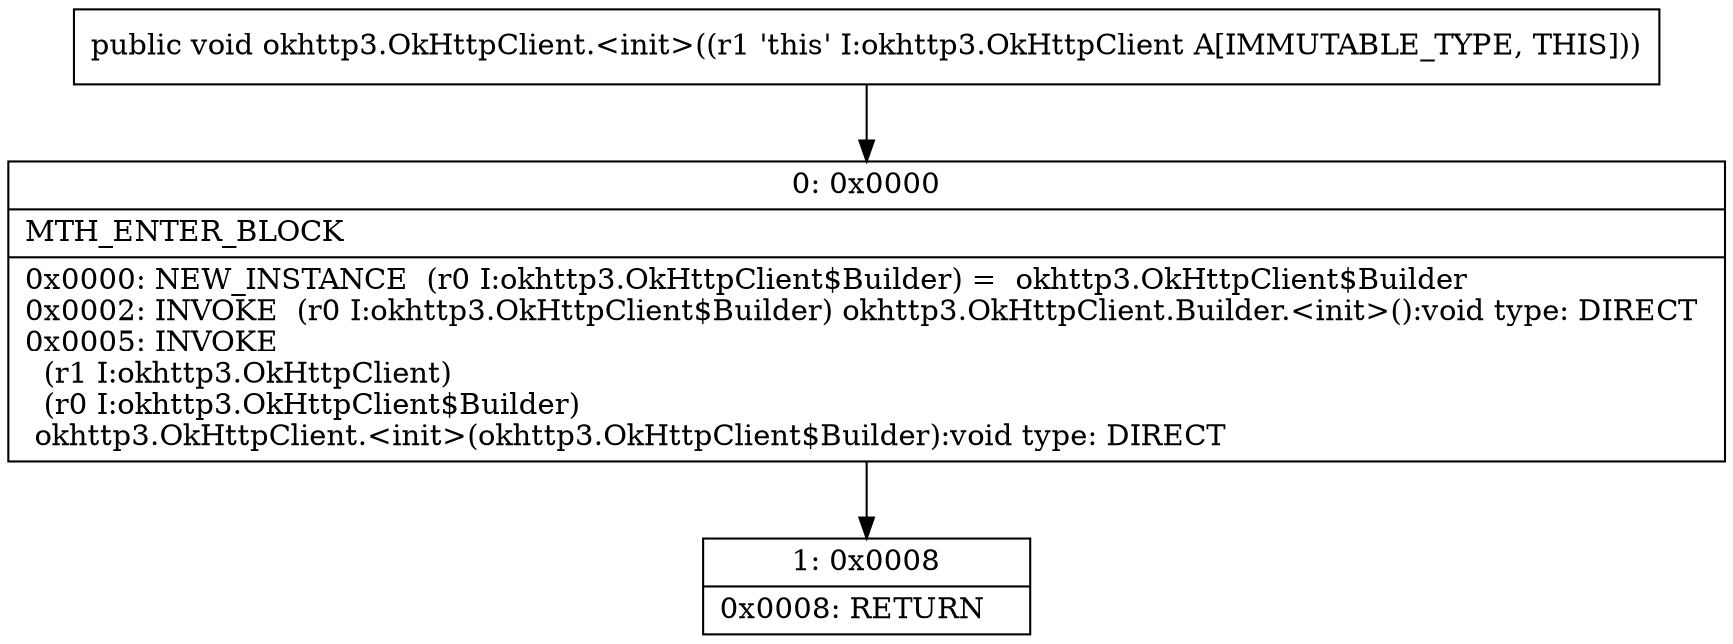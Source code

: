 digraph "CFG forokhttp3.OkHttpClient.\<init\>()V" {
Node_0 [shape=record,label="{0\:\ 0x0000|MTH_ENTER_BLOCK\l|0x0000: NEW_INSTANCE  (r0 I:okhttp3.OkHttpClient$Builder) =  okhttp3.OkHttpClient$Builder \l0x0002: INVOKE  (r0 I:okhttp3.OkHttpClient$Builder) okhttp3.OkHttpClient.Builder.\<init\>():void type: DIRECT \l0x0005: INVOKE  \l  (r1 I:okhttp3.OkHttpClient)\l  (r0 I:okhttp3.OkHttpClient$Builder)\l okhttp3.OkHttpClient.\<init\>(okhttp3.OkHttpClient$Builder):void type: DIRECT \l}"];
Node_1 [shape=record,label="{1\:\ 0x0008|0x0008: RETURN   \l}"];
MethodNode[shape=record,label="{public void okhttp3.OkHttpClient.\<init\>((r1 'this' I:okhttp3.OkHttpClient A[IMMUTABLE_TYPE, THIS])) }"];
MethodNode -> Node_0;
Node_0 -> Node_1;
}

